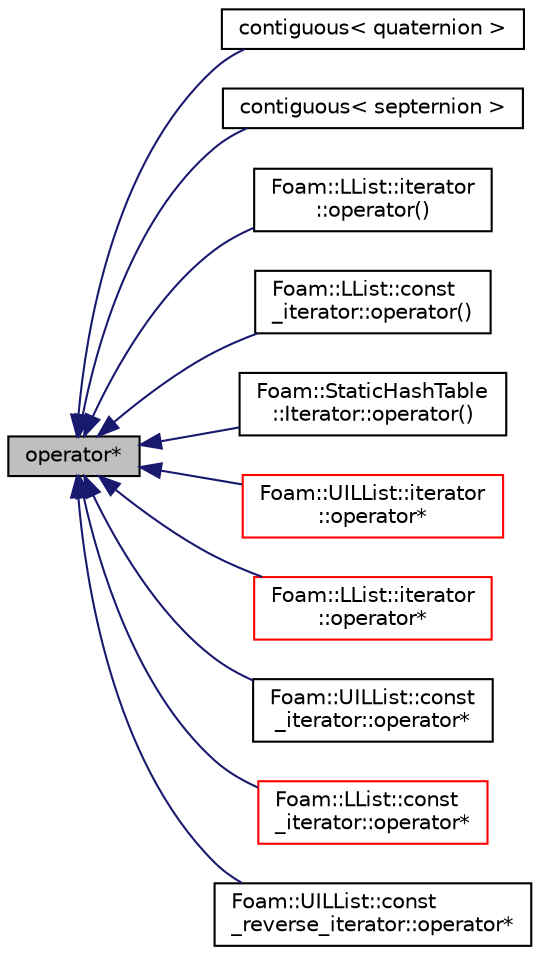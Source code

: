 digraph "operator*"
{
  bgcolor="transparent";
  edge [fontname="Helvetica",fontsize="10",labelfontname="Helvetica",labelfontsize="10"];
  node [fontname="Helvetica",fontsize="10",shape=record];
  rankdir="LR";
  Node1 [label="operator*",height=0.2,width=0.4,color="black", fillcolor="grey75", style="filled", fontcolor="black"];
  Node1 -> Node2 [dir="back",color="midnightblue",fontsize="10",style="solid",fontname="Helvetica"];
  Node2 [label="contiguous\< quaternion \>",height=0.2,width=0.4,color="black",URL="$a10733.html#a3eec73f3778b018e92f7190be4a6eb92",tooltip="Data associated with quaternion type are contiguous. "];
  Node1 -> Node3 [dir="back",color="midnightblue",fontsize="10",style="solid",fontname="Helvetica"];
  Node3 [label="contiguous\< septernion \>",height=0.2,width=0.4,color="black",URL="$a10733.html#af4b73ee820f019d5f7359f07d1cf2d6b",tooltip="Data associated with septernion type are contiguous. "];
  Node1 -> Node4 [dir="back",color="midnightblue",fontsize="10",style="solid",fontname="Helvetica"];
  Node4 [label="Foam::LList::iterator\l::operator()",height=0.2,width=0.4,color="black",URL="$a01203.html#a9b6e1a7a6d5d7db85bae38ba04aaec7f"];
  Node1 -> Node5 [dir="back",color="midnightblue",fontsize="10",style="solid",fontname="Helvetica"];
  Node5 [label="Foam::LList::const\l_iterator::operator()",height=0.2,width=0.4,color="black",URL="$a00347.html#ab265179f2c0d5498a8996b5a1881279f"];
  Node1 -> Node6 [dir="back",color="midnightblue",fontsize="10",style="solid",fontname="Helvetica"];
  Node6 [label="Foam::StaticHashTable\l::Iterator::operator()",height=0.2,width=0.4,color="black",URL="$a01202.html#a0da68fe3c57a5456dd52f919aebc3e04"];
  Node1 -> Node7 [dir="back",color="midnightblue",fontsize="10",style="solid",fontname="Helvetica"];
  Node7 [label="Foam::UILList::iterator\l::operator*",height=0.2,width=0.4,color="red",URL="$a01205.html#af7f8c6b921dca2b94f6e7ee14e762770"];
  Node1 -> Node8 [dir="back",color="midnightblue",fontsize="10",style="solid",fontname="Helvetica"];
  Node8 [label="Foam::LList::iterator\l::operator*",height=0.2,width=0.4,color="red",URL="$a01203.html#af7f8c6b921dca2b94f6e7ee14e762770"];
  Node1 -> Node9 [dir="back",color="midnightblue",fontsize="10",style="solid",fontname="Helvetica"];
  Node9 [label="Foam::UILList::const\l_iterator::operator*",height=0.2,width=0.4,color="black",URL="$a00349.html#a4d63736950e982ee8a64e635fe3182be"];
  Node1 -> Node10 [dir="back",color="midnightblue",fontsize="10",style="solid",fontname="Helvetica"];
  Node10 [label="Foam::LList::const\l_iterator::operator*",height=0.2,width=0.4,color="red",URL="$a00347.html#a4d63736950e982ee8a64e635fe3182be"];
  Node1 -> Node11 [dir="back",color="midnightblue",fontsize="10",style="solid",fontname="Helvetica"];
  Node11 [label="Foam::UILList::const\l_reverse_iterator::operator*",height=0.2,width=0.4,color="black",URL="$a00356.html#a4d63736950e982ee8a64e635fe3182be"];
}
